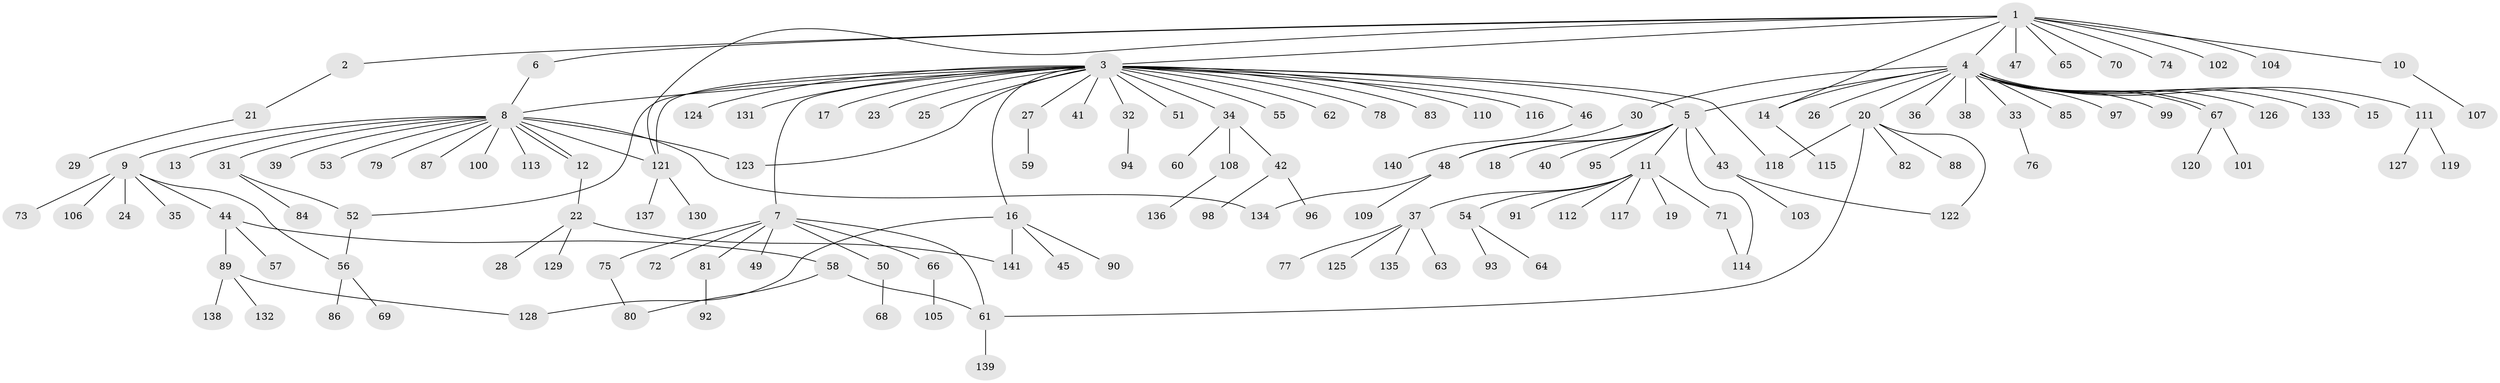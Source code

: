 // coarse degree distribution, {12: 0.028169014084507043, 2: 0.18309859154929578, 9: 0.014084507042253521, 8: 0.014084507042253521, 3: 0.11267605633802817, 7: 0.04225352112676056, 6: 0.014084507042253521, 1: 0.5211267605633803, 4: 0.056338028169014086, 5: 0.014084507042253521}
// Generated by graph-tools (version 1.1) at 2025/50/03/04/25 22:50:20]
// undirected, 141 vertices, 160 edges
graph export_dot {
  node [color=gray90,style=filled];
  1;
  2;
  3;
  4;
  5;
  6;
  7;
  8;
  9;
  10;
  11;
  12;
  13;
  14;
  15;
  16;
  17;
  18;
  19;
  20;
  21;
  22;
  23;
  24;
  25;
  26;
  27;
  28;
  29;
  30;
  31;
  32;
  33;
  34;
  35;
  36;
  37;
  38;
  39;
  40;
  41;
  42;
  43;
  44;
  45;
  46;
  47;
  48;
  49;
  50;
  51;
  52;
  53;
  54;
  55;
  56;
  57;
  58;
  59;
  60;
  61;
  62;
  63;
  64;
  65;
  66;
  67;
  68;
  69;
  70;
  71;
  72;
  73;
  74;
  75;
  76;
  77;
  78;
  79;
  80;
  81;
  82;
  83;
  84;
  85;
  86;
  87;
  88;
  89;
  90;
  91;
  92;
  93;
  94;
  95;
  96;
  97;
  98;
  99;
  100;
  101;
  102;
  103;
  104;
  105;
  106;
  107;
  108;
  109;
  110;
  111;
  112;
  113;
  114;
  115;
  116;
  117;
  118;
  119;
  120;
  121;
  122;
  123;
  124;
  125;
  126;
  127;
  128;
  129;
  130;
  131;
  132;
  133;
  134;
  135;
  136;
  137;
  138;
  139;
  140;
  141;
  1 -- 2;
  1 -- 3;
  1 -- 4;
  1 -- 6;
  1 -- 10;
  1 -- 14;
  1 -- 47;
  1 -- 65;
  1 -- 70;
  1 -- 74;
  1 -- 102;
  1 -- 104;
  1 -- 121;
  2 -- 21;
  3 -- 5;
  3 -- 7;
  3 -- 8;
  3 -- 16;
  3 -- 17;
  3 -- 23;
  3 -- 25;
  3 -- 27;
  3 -- 32;
  3 -- 34;
  3 -- 41;
  3 -- 46;
  3 -- 51;
  3 -- 52;
  3 -- 55;
  3 -- 62;
  3 -- 78;
  3 -- 83;
  3 -- 110;
  3 -- 116;
  3 -- 118;
  3 -- 121;
  3 -- 123;
  3 -- 124;
  3 -- 131;
  4 -- 5;
  4 -- 14;
  4 -- 15;
  4 -- 20;
  4 -- 26;
  4 -- 30;
  4 -- 33;
  4 -- 36;
  4 -- 38;
  4 -- 67;
  4 -- 67;
  4 -- 85;
  4 -- 97;
  4 -- 99;
  4 -- 111;
  4 -- 126;
  4 -- 133;
  5 -- 11;
  5 -- 18;
  5 -- 40;
  5 -- 43;
  5 -- 48;
  5 -- 95;
  5 -- 114;
  6 -- 8;
  7 -- 49;
  7 -- 50;
  7 -- 61;
  7 -- 66;
  7 -- 72;
  7 -- 75;
  7 -- 81;
  8 -- 9;
  8 -- 12;
  8 -- 12;
  8 -- 13;
  8 -- 31;
  8 -- 39;
  8 -- 53;
  8 -- 79;
  8 -- 87;
  8 -- 100;
  8 -- 113;
  8 -- 121;
  8 -- 123;
  8 -- 134;
  9 -- 24;
  9 -- 35;
  9 -- 44;
  9 -- 56;
  9 -- 73;
  9 -- 106;
  10 -- 107;
  11 -- 19;
  11 -- 37;
  11 -- 54;
  11 -- 71;
  11 -- 91;
  11 -- 112;
  11 -- 117;
  12 -- 22;
  14 -- 115;
  16 -- 45;
  16 -- 90;
  16 -- 128;
  16 -- 141;
  20 -- 61;
  20 -- 82;
  20 -- 88;
  20 -- 118;
  20 -- 122;
  21 -- 29;
  22 -- 28;
  22 -- 129;
  22 -- 141;
  27 -- 59;
  30 -- 48;
  31 -- 52;
  31 -- 84;
  32 -- 94;
  33 -- 76;
  34 -- 42;
  34 -- 60;
  34 -- 108;
  37 -- 63;
  37 -- 77;
  37 -- 125;
  37 -- 135;
  42 -- 96;
  42 -- 98;
  43 -- 103;
  43 -- 122;
  44 -- 57;
  44 -- 58;
  44 -- 89;
  46 -- 140;
  48 -- 109;
  48 -- 134;
  50 -- 68;
  52 -- 56;
  54 -- 64;
  54 -- 93;
  56 -- 69;
  56 -- 86;
  58 -- 61;
  58 -- 80;
  61 -- 139;
  66 -- 105;
  67 -- 101;
  67 -- 120;
  71 -- 114;
  75 -- 80;
  81 -- 92;
  89 -- 128;
  89 -- 132;
  89 -- 138;
  108 -- 136;
  111 -- 119;
  111 -- 127;
  121 -- 130;
  121 -- 137;
}
